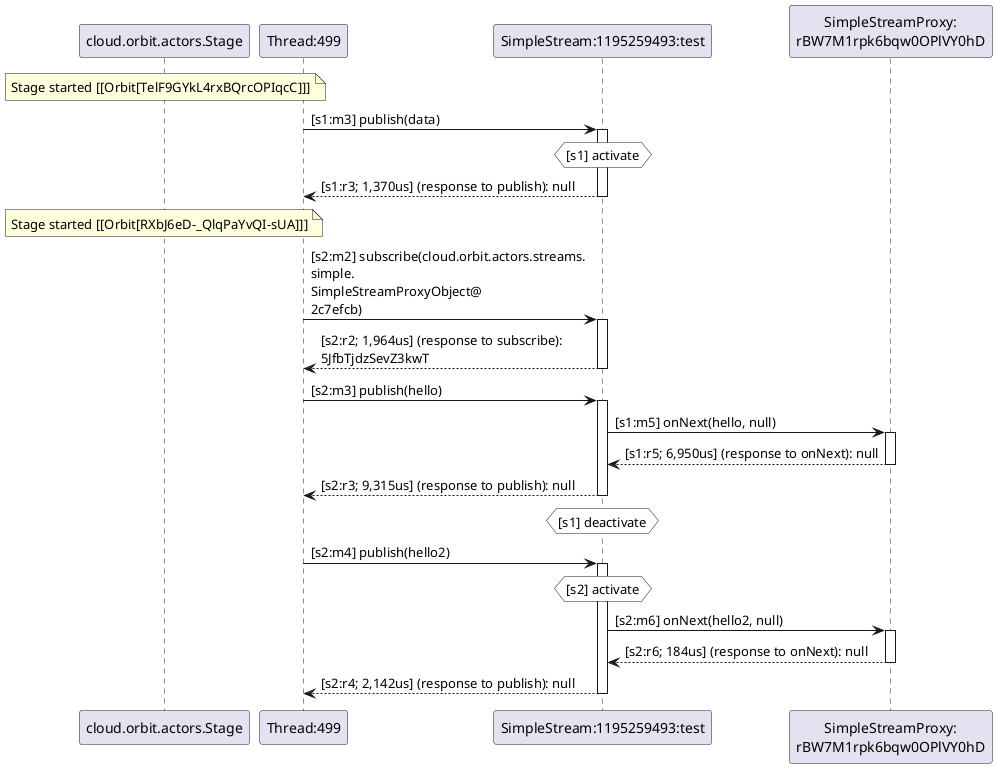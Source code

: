 @startuml
note over "cloud.orbit.actors.Stage": Stage started [[Orbit[TelF9GYkL4rxBQrcOPIqcC]]]
"Thread:499" -> "SimpleStream:1195259493:test" : [s1:m3] publish(data)
activate "SimpleStream:1195259493:test"
hnote over "SimpleStream:1195259493:test" #white : [s1] activate
"SimpleStream:1195259493:test" --> "Thread:499" : [s1:r3; 1,370us] (response to publish): null
deactivate "SimpleStream:1195259493:test"
note over "cloud.orbit.actors.Stage": Stage started [[Orbit[RXbJ6eD-_QlqPaYvQI-sUA]]]
"Thread:499" -> "SimpleStream:1195259493:test" : [s2:m2] subscribe(cloud.orbit.actors.streams.\nsimple.\nSimpleStreamProxyObject@\n2c7efcb)
activate "SimpleStream:1195259493:test"
"SimpleStream:1195259493:test" --> "Thread:499" : [s2:r2; 1,964us] (response to subscribe): \n5JfbTjdzSevZ3kwT
deactivate "SimpleStream:1195259493:test"
"Thread:499" -> "SimpleStream:1195259493:test" : [s2:m3] publish(hello)
activate "SimpleStream:1195259493:test"
"SimpleStream:1195259493:test" -> "SimpleStreamProxy:\nrBW7M1rpk6bqw0OPlVY0hD" : [s1:m5] onNext(hello, null)
activate "SimpleStreamProxy:\nrBW7M1rpk6bqw0OPlVY0hD"
"SimpleStreamProxy:\nrBW7M1rpk6bqw0OPlVY0hD" --> "SimpleStream:1195259493:test" : [s1:r5; 6,950us] (response to onNext): null
deactivate "SimpleStreamProxy:\nrBW7M1rpk6bqw0OPlVY0hD"
"SimpleStream:1195259493:test" --> "Thread:499" : [s2:r3; 9,315us] (response to publish): null
deactivate "SimpleStream:1195259493:test"
hnote over "SimpleStream:1195259493:test" #white : [s1] deactivate
"Thread:499" -> "SimpleStream:1195259493:test" : [s2:m4] publish(hello2)
activate "SimpleStream:1195259493:test"
hnote over "SimpleStream:1195259493:test" #white : [s2] activate
"SimpleStream:1195259493:test" -> "SimpleStreamProxy:\nrBW7M1rpk6bqw0OPlVY0hD" : [s2:m6] onNext(hello2, null)
activate "SimpleStreamProxy:\nrBW7M1rpk6bqw0OPlVY0hD"
"SimpleStreamProxy:\nrBW7M1rpk6bqw0OPlVY0hD" --> "SimpleStream:1195259493:test" : [s2:r6; 184us] (response to onNext): null
deactivate "SimpleStreamProxy:\nrBW7M1rpk6bqw0OPlVY0hD"
"SimpleStream:1195259493:test" --> "Thread:499" : [s2:r4; 2,142us] (response to publish): null
deactivate "SimpleStream:1195259493:test"
@enduml

